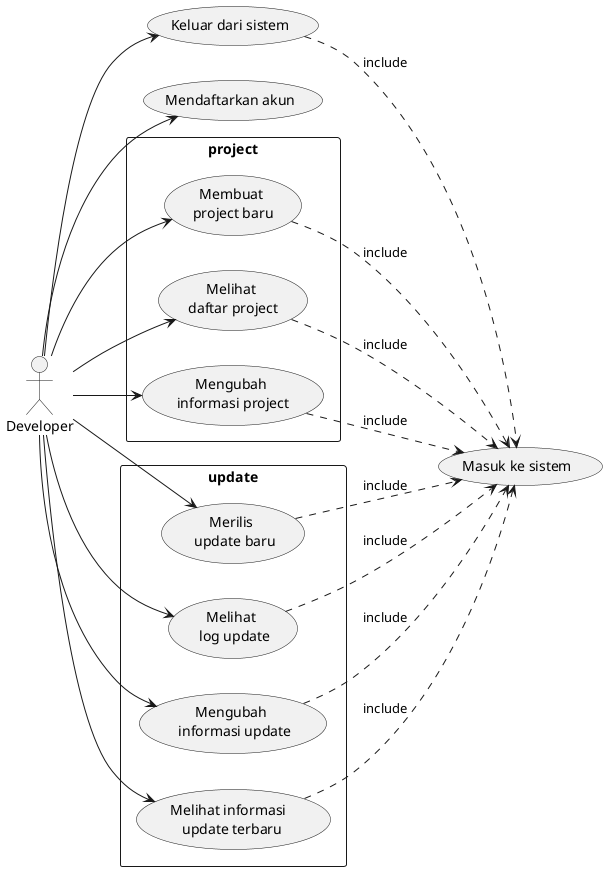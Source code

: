 @startuml usecase
left to right direction

actor Developer as dev

' auth use case
usecase (Masuk ke sistem) as login
usecase (Keluar dari sistem) as logout
usecase (Mendaftarkan akun) as register

(logout) ..> login : include

dev-->(register)
dev-->(logout)

' project use case
rectangle project {
  usecase (Membuat \nproject baru) as (create project)
  usecase (Melihat \ndaftar project) as (list project)
  usecase (Mengubah \ninformasi project) as (edit project)

  dev-->(create project)
  dev-->(list project)
  dev-->(edit project)

  (create project) ..> login : include
  (list project) ..> login : include
  (edit project) ..> login : include
}

' update use case
rectangle update {
  usecase (Merilis \n update baru) as (create update)
  usecase (Melihat \n log update) as (list update)
  usecase (Mengubah \n informasi update) as (edit update)
  usecase (Melihat informasi \n update terbaru) as (latest update)

  (create update) ..> login : include
  (list update) ..> login : include
  (edit update) ..> login : include
  (latest update) ..> login : include

  dev-->(create update)
  dev-->(list update)
  dev-->(edit update)
  dev-->(latest update)
}

@enduml